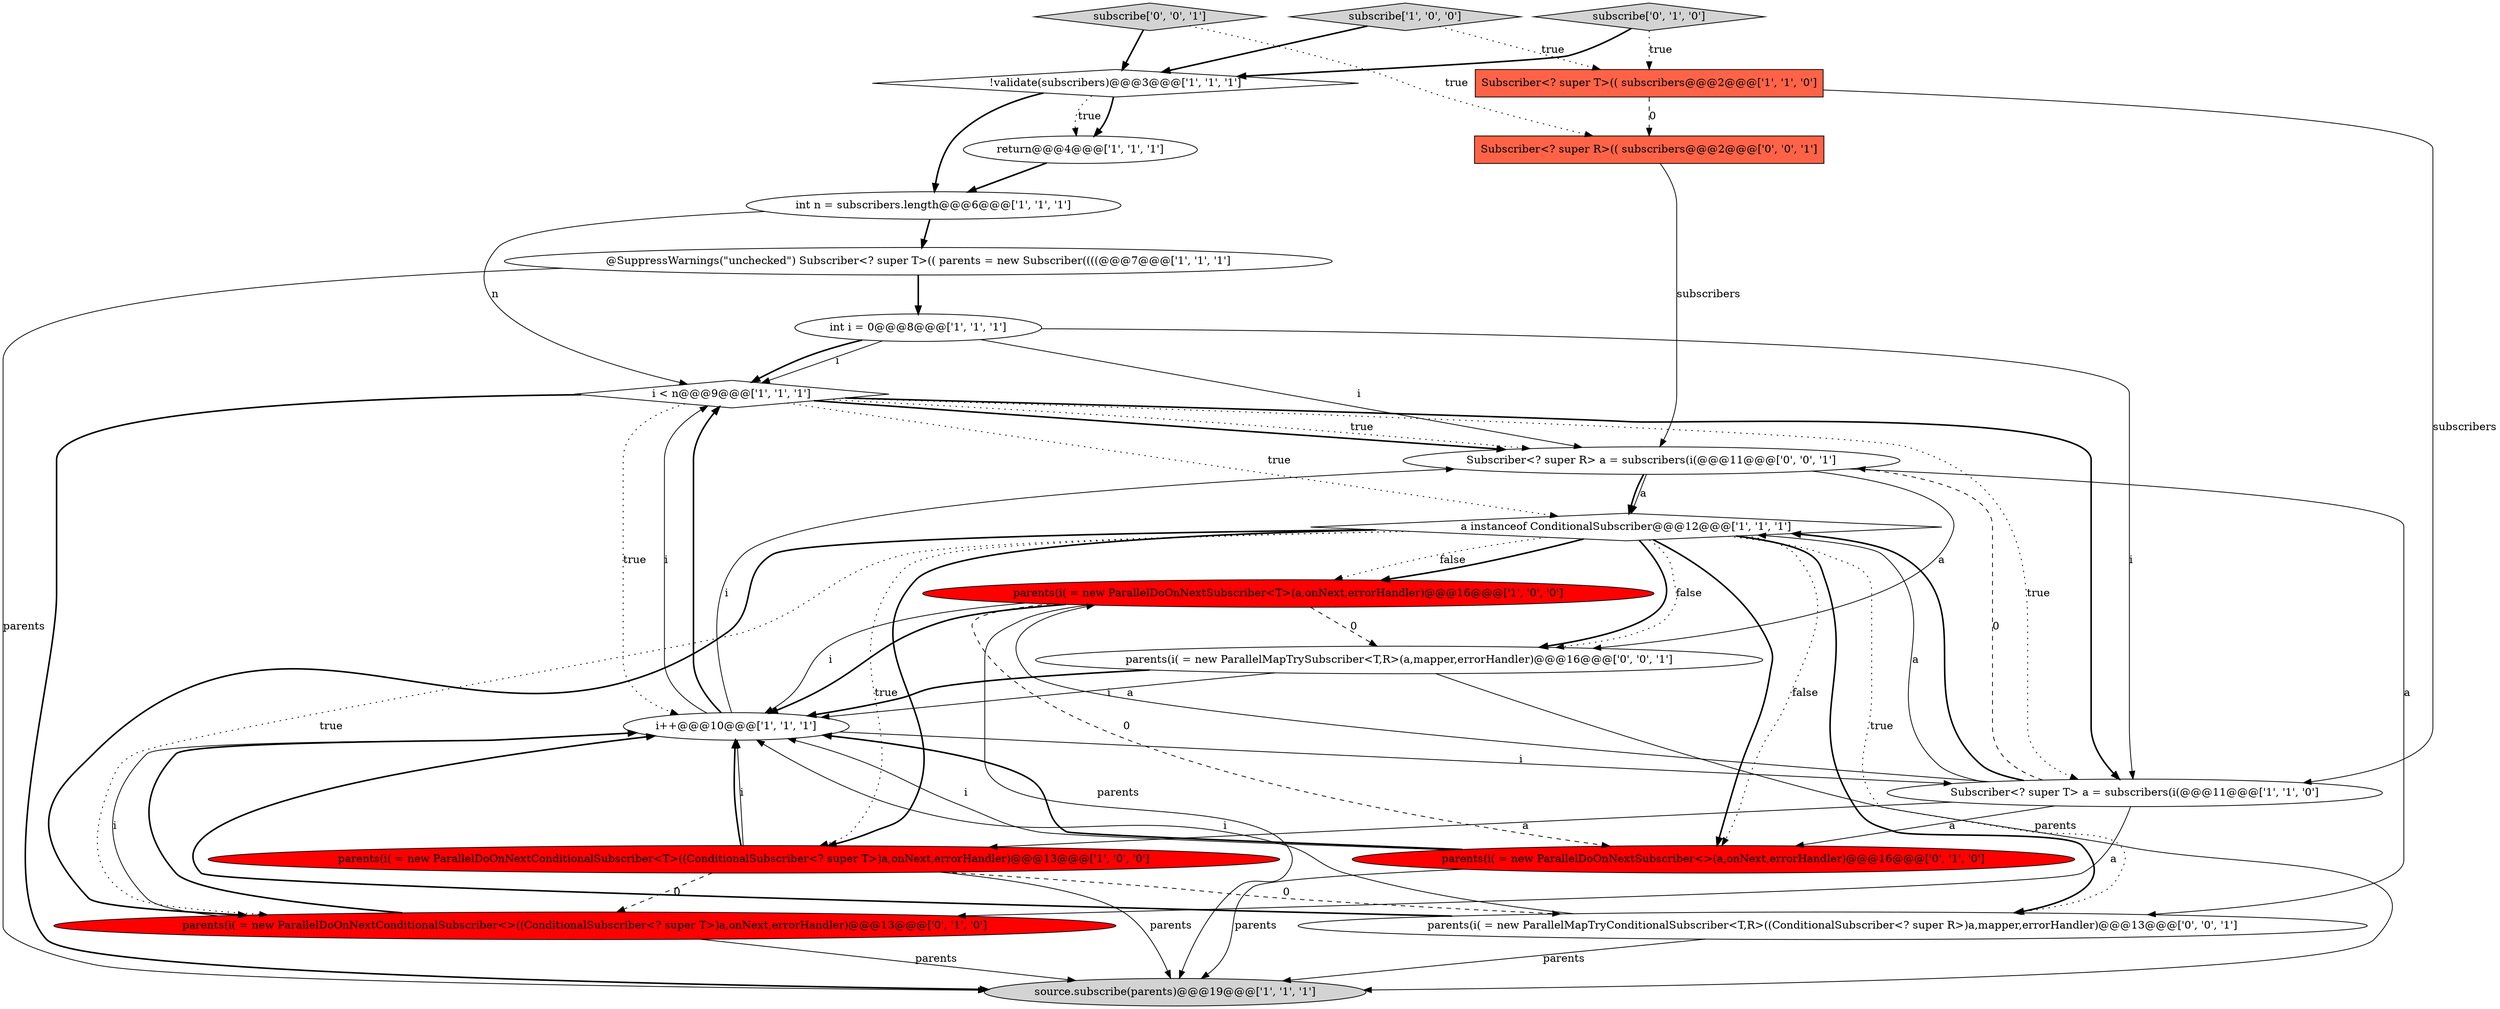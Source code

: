 digraph {
2 [style = filled, label = "return@@@4@@@['1', '1', '1']", fillcolor = white, shape = ellipse image = "AAA0AAABBB1BBB"];
19 [style = filled, label = "Subscriber<? super R> a = subscribers(i(@@@11@@@['0', '0', '1']", fillcolor = white, shape = ellipse image = "AAA0AAABBB3BBB"];
1 [style = filled, label = "a instanceof ConditionalSubscriber@@@12@@@['1', '1', '1']", fillcolor = white, shape = diamond image = "AAA0AAABBB1BBB"];
12 [style = filled, label = "Subscriber<? super T> a = subscribers(i(@@@11@@@['1', '1', '0']", fillcolor = white, shape = ellipse image = "AAA0AAABBB1BBB"];
3 [style = filled, label = "int n = subscribers.length@@@6@@@['1', '1', '1']", fillcolor = white, shape = ellipse image = "AAA0AAABBB1BBB"];
16 [style = filled, label = "subscribe['0', '1', '0']", fillcolor = lightgray, shape = diamond image = "AAA0AAABBB2BBB"];
10 [style = filled, label = "parents(i( = new ParallelDoOnNextSubscriber<T>(a,onNext,errorHandler)@@@16@@@['1', '0', '0']", fillcolor = red, shape = ellipse image = "AAA1AAABBB1BBB"];
21 [style = filled, label = "parents(i( = new ParallelMapTrySubscriber<T,R>(a,mapper,errorHandler)@@@16@@@['0', '0', '1']", fillcolor = white, shape = ellipse image = "AAA0AAABBB3BBB"];
20 [style = filled, label = "parents(i( = new ParallelMapTryConditionalSubscriber<T,R>((ConditionalSubscriber<? super R>)a,mapper,errorHandler)@@@13@@@['0', '0', '1']", fillcolor = white, shape = ellipse image = "AAA0AAABBB3BBB"];
17 [style = filled, label = "Subscriber<? super R>(( subscribers@@@2@@@['0', '0', '1']", fillcolor = tomato, shape = box image = "AAA0AAABBB3BBB"];
5 [style = filled, label = "i++@@@10@@@['1', '1', '1']", fillcolor = white, shape = ellipse image = "AAA0AAABBB1BBB"];
11 [style = filled, label = "Subscriber<? super T>(( subscribers@@@2@@@['1', '1', '0']", fillcolor = tomato, shape = box image = "AAA0AAABBB1BBB"];
15 [style = filled, label = "parents(i( = new ParallelDoOnNextConditionalSubscriber<>((ConditionalSubscriber<? super T>)a,onNext,errorHandler)@@@13@@@['0', '1', '0']", fillcolor = red, shape = ellipse image = "AAA1AAABBB2BBB"];
0 [style = filled, label = "i < n@@@9@@@['1', '1', '1']", fillcolor = white, shape = diamond image = "AAA0AAABBB1BBB"];
14 [style = filled, label = "parents(i( = new ParallelDoOnNextSubscriber<>(a,onNext,errorHandler)@@@16@@@['0', '1', '0']", fillcolor = red, shape = ellipse image = "AAA1AAABBB2BBB"];
7 [style = filled, label = "subscribe['1', '0', '0']", fillcolor = lightgray, shape = diamond image = "AAA0AAABBB1BBB"];
13 [style = filled, label = "int i = 0@@@8@@@['1', '1', '1']", fillcolor = white, shape = ellipse image = "AAA0AAABBB1BBB"];
4 [style = filled, label = "!validate(subscribers)@@@3@@@['1', '1', '1']", fillcolor = white, shape = diamond image = "AAA0AAABBB1BBB"];
6 [style = filled, label = "parents(i( = new ParallelDoOnNextConditionalSubscriber<T>((ConditionalSubscriber<? super T>)a,onNext,errorHandler)@@@13@@@['1', '0', '0']", fillcolor = red, shape = ellipse image = "AAA1AAABBB1BBB"];
9 [style = filled, label = "source.subscribe(parents)@@@19@@@['1', '1', '1']", fillcolor = lightgray, shape = ellipse image = "AAA0AAABBB1BBB"];
18 [style = filled, label = "subscribe['0', '0', '1']", fillcolor = lightgray, shape = diamond image = "AAA0AAABBB3BBB"];
8 [style = filled, label = "@SuppressWarnings(\"unchecked\") Subscriber<? super T>(( parents = new Subscriber((((@@@7@@@['1', '1', '1']", fillcolor = white, shape = ellipse image = "AAA0AAABBB1BBB"];
14->9 [style = solid, label="parents"];
13->0 [style = solid, label="i"];
8->9 [style = solid, label="parents"];
14->5 [style = solid, label="i"];
0->12 [style = dotted, label="true"];
20->5 [style = solid, label="i"];
4->3 [style = bold, label=""];
0->9 [style = bold, label=""];
10->21 [style = dashed, label="0"];
0->5 [style = dotted, label="true"];
10->5 [style = solid, label="i"];
11->12 [style = solid, label="subscribers"];
6->20 [style = dashed, label="0"];
0->19 [style = bold, label=""];
6->5 [style = solid, label="i"];
0->19 [style = dotted, label="true"];
12->1 [style = solid, label="a"];
1->15 [style = bold, label=""];
2->3 [style = bold, label=""];
0->12 [style = bold, label=""];
12->14 [style = solid, label="a"];
1->20 [style = bold, label=""];
20->9 [style = solid, label="parents"];
4->2 [style = bold, label=""];
10->9 [style = solid, label="parents"];
7->4 [style = bold, label=""];
15->5 [style = solid, label="i"];
11->17 [style = dashed, label="0"];
12->1 [style = bold, label=""];
15->5 [style = bold, label=""];
13->12 [style = solid, label="i"];
20->5 [style = bold, label=""];
21->5 [style = bold, label=""];
3->0 [style = solid, label="n"];
6->5 [style = bold, label=""];
1->10 [style = dotted, label="false"];
19->1 [style = bold, label=""];
1->6 [style = bold, label=""];
12->19 [style = dashed, label="0"];
13->19 [style = solid, label="i"];
7->11 [style = dotted, label="true"];
12->6 [style = solid, label="a"];
5->0 [style = bold, label=""];
10->5 [style = bold, label=""];
19->20 [style = solid, label="a"];
18->4 [style = bold, label=""];
21->5 [style = solid, label="i"];
1->21 [style = bold, label=""];
1->15 [style = dotted, label="true"];
3->8 [style = bold, label=""];
15->9 [style = solid, label="parents"];
1->21 [style = dotted, label="false"];
6->15 [style = dashed, label="0"];
12->10 [style = solid, label="a"];
19->1 [style = solid, label="a"];
1->14 [style = dotted, label="false"];
5->0 [style = solid, label="i"];
5->19 [style = solid, label="i"];
12->15 [style = solid, label="a"];
19->21 [style = solid, label="a"];
1->6 [style = dotted, label="true"];
13->0 [style = bold, label=""];
1->14 [style = bold, label=""];
18->17 [style = dotted, label="true"];
17->19 [style = solid, label="subscribers"];
16->4 [style = bold, label=""];
16->11 [style = dotted, label="true"];
6->9 [style = solid, label="parents"];
1->10 [style = bold, label=""];
5->12 [style = solid, label="i"];
1->20 [style = dotted, label="true"];
21->9 [style = solid, label="parents"];
4->2 [style = dotted, label="true"];
10->14 [style = dashed, label="0"];
8->13 [style = bold, label=""];
0->1 [style = dotted, label="true"];
14->5 [style = bold, label=""];
}
